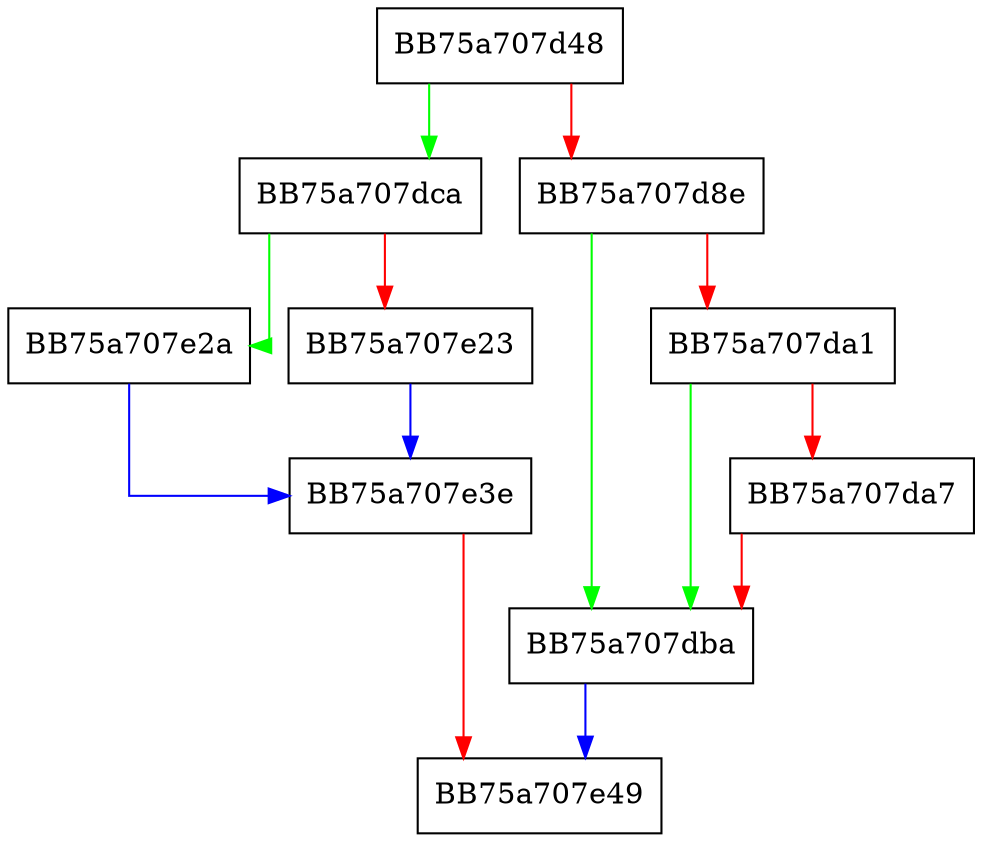 digraph MpGlobalVarLookupImpl {
  node [shape="box"];
  graph [splines=ortho];
  BB75a707d48 -> BB75a707dca [color="green"];
  BB75a707d48 -> BB75a707d8e [color="red"];
  BB75a707d8e -> BB75a707dba [color="green"];
  BB75a707d8e -> BB75a707da1 [color="red"];
  BB75a707da1 -> BB75a707dba [color="green"];
  BB75a707da1 -> BB75a707da7 [color="red"];
  BB75a707da7 -> BB75a707dba [color="red"];
  BB75a707dba -> BB75a707e49 [color="blue"];
  BB75a707dca -> BB75a707e2a [color="green"];
  BB75a707dca -> BB75a707e23 [color="red"];
  BB75a707e23 -> BB75a707e3e [color="blue"];
  BB75a707e2a -> BB75a707e3e [color="blue"];
  BB75a707e3e -> BB75a707e49 [color="red"];
}